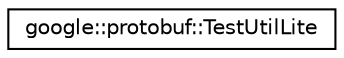 digraph "类继承关系图"
{
 // LATEX_PDF_SIZE
  edge [fontname="Helvetica",fontsize="10",labelfontname="Helvetica",labelfontsize="10"];
  node [fontname="Helvetica",fontsize="10",shape=record];
  rankdir="LR";
  Node0 [label="google::protobuf::TestUtilLite",height=0.2,width=0.4,color="black", fillcolor="white", style="filled",URL="$classgoogle_1_1protobuf_1_1TestUtilLite.html",tooltip=" "];
}
